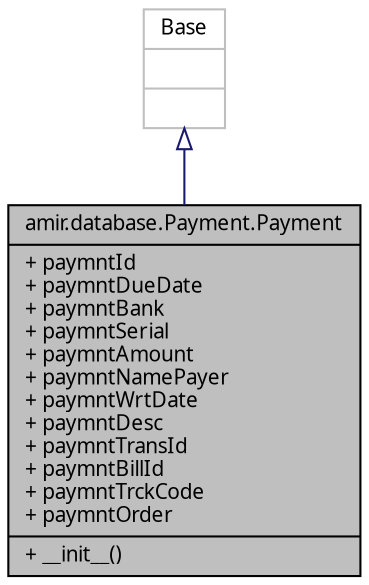 digraph "amir.database.Payment.Payment"
{
 // LATEX_PDF_SIZE
  edge [fontname="FreeSans.ttf",fontsize="10",labelfontname="FreeSans.ttf",labelfontsize="10"];
  node [fontname="FreeSans.ttf",fontsize="10",shape=record];
  Node1 [label="{amir.database.Payment.Payment\n|+ paymntId\l+ paymntDueDate\l+ paymntBank\l+ paymntSerial\l+ paymntAmount\l+ paymntNamePayer\l+ paymntWrtDate\l+ paymntDesc\l+ paymntTransId\l+ paymntBillId\l+ paymntTrckCode\l+ paymntOrder\l|+ __init__()\l}",height=0.2,width=0.4,color="black", fillcolor="grey75", style="filled", fontcolor="black",tooltip="Version 0.2 tables."];
  Node2 -> Node1 [dir="back",color="midnightblue",fontsize="10",style="solid",arrowtail="onormal",fontname="FreeSans.ttf"];
  Node2 [label="{Base\n||}",height=0.2,width=0.4,color="grey75", fillcolor="white", style="filled",tooltip=" "];
}
